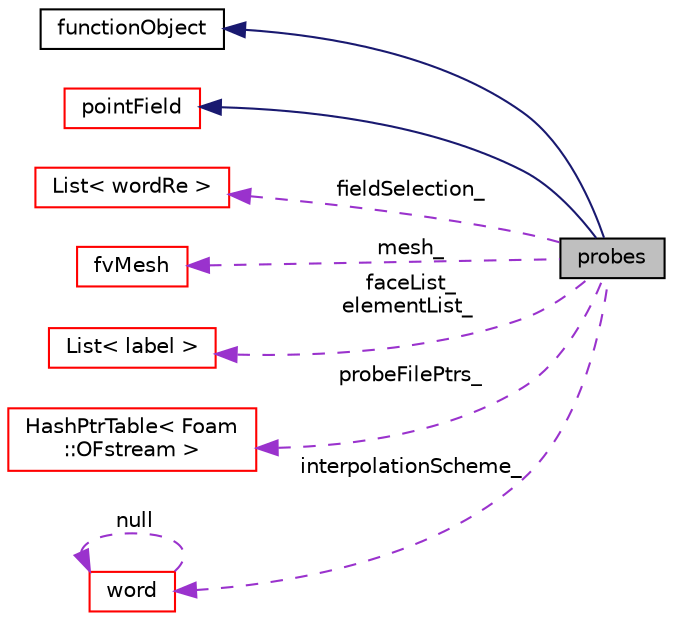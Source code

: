 digraph "probes"
{
  bgcolor="transparent";
  edge [fontname="Helvetica",fontsize="10",labelfontname="Helvetica",labelfontsize="10"];
  node [fontname="Helvetica",fontsize="10",shape=record];
  rankdir="LR";
  Node1 [label="probes",height=0.2,width=0.4,color="black", fillcolor="grey75", style="filled", fontcolor="black"];
  Node2 -> Node1 [dir="back",color="midnightblue",fontsize="10",style="solid",fontname="Helvetica"];
  Node2 [label="functionObject",height=0.2,width=0.4,color="black",URL="$a00884.html",tooltip="Abstract base-class for Time/database function objects. "];
  Node3 -> Node1 [dir="back",color="midnightblue",fontsize="10",style="solid",fontname="Helvetica"];
  Node3 [label="pointField",height=0.2,width=0.4,color="red",URL="$a00767.html"];
  Node4 -> Node1 [dir="back",color="darkorchid3",fontsize="10",style="dashed",label=" fieldSelection_" ,fontname="Helvetica"];
  Node4 [label="List\< wordRe \>",height=0.2,width=0.4,color="red",URL="$a01397.html"];
  Node5 -> Node1 [dir="back",color="darkorchid3",fontsize="10",style="dashed",label=" mesh_" ,fontname="Helvetica"];
  Node5 [label="fvMesh",height=0.2,width=0.4,color="red",URL="$a00892.html",tooltip="Mesh data needed to do the Finite Volume discretisation. "];
  Node6 -> Node1 [dir="back",color="darkorchid3",fontsize="10",style="dashed",label=" faceList_\nelementList_" ,fontname="Helvetica"];
  Node6 [label="List\< label \>",height=0.2,width=0.4,color="red",URL="$a01397.html"];
  Node7 -> Node1 [dir="back",color="darkorchid3",fontsize="10",style="dashed",label=" probeFilePtrs_" ,fontname="Helvetica"];
  Node7 [label="HashPtrTable\< Foam\l::OFstream \>",height=0.2,width=0.4,color="red",URL="$a00998.html"];
  Node8 -> Node1 [dir="back",color="darkorchid3",fontsize="10",style="dashed",label=" interpolationScheme_" ,fontname="Helvetica"];
  Node8 [label="word",height=0.2,width=0.4,color="red",URL="$a02987.html",tooltip="A class for handling words, derived from string. "];
  Node8 -> Node8 [dir="back",color="darkorchid3",fontsize="10",style="dashed",label=" null" ,fontname="Helvetica"];
}
